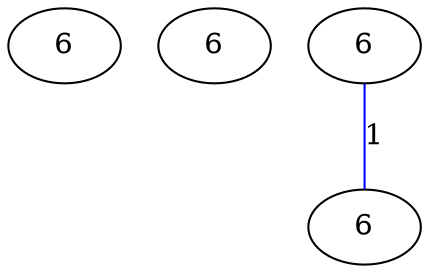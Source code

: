 graph G {
	0 [label="6"];
	1 [label="6"];
	2 [label="6"];
	3 [label="6"];
	2 -- 3 [label="1", color=blue];
}